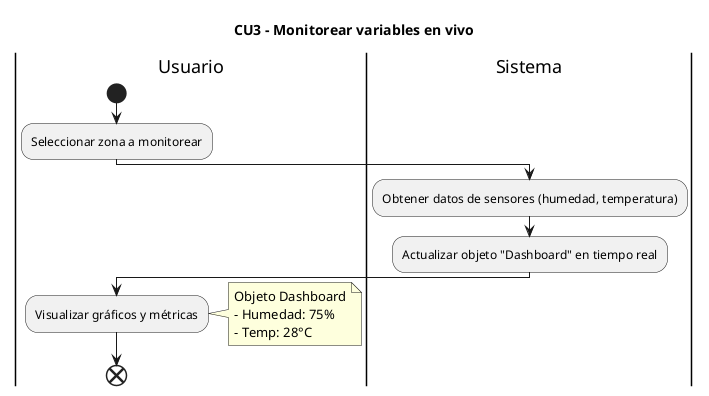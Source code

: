 @startuml CU3_MonitorearVariables

' --- estilos ---
'!include style/dark_minimal.puml


title "CU3 - Monitorear variables en vivo"
|Usuario|
start
:Seleccionar zona a monitorear;
|Sistema|
:Obtener datos de sensores (humedad, temperatura);
:Actualizar objeto "Dashboard" en tiempo real;
|Usuario|
:Visualizar gráficos y métricas;
note right: Objeto Dashboard\n- Humedad: 75%\n- Temp: 28°C
end
@enduml